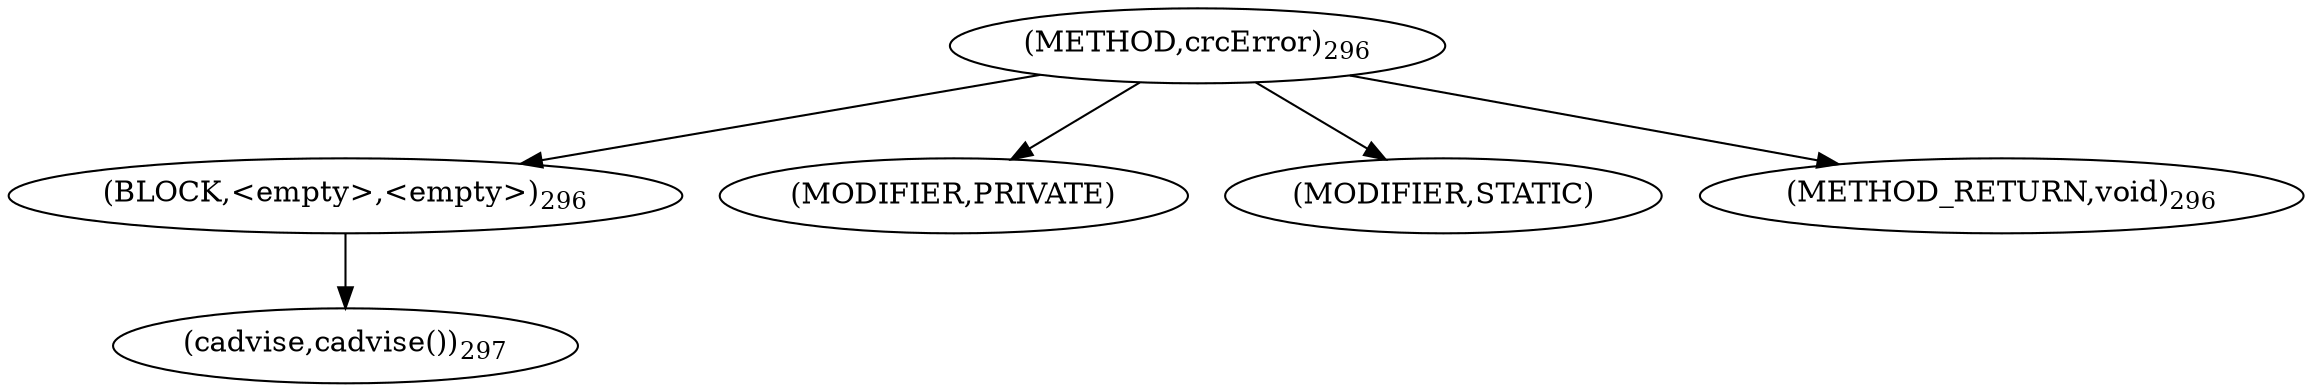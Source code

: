 digraph "crcError" {  
"735" [label = <(METHOD,crcError)<SUB>296</SUB>> ]
"736" [label = <(BLOCK,&lt;empty&gt;,&lt;empty&gt;)<SUB>296</SUB>> ]
"737" [label = <(cadvise,cadvise())<SUB>297</SUB>> ]
"738" [label = <(MODIFIER,PRIVATE)> ]
"739" [label = <(MODIFIER,STATIC)> ]
"740" [label = <(METHOD_RETURN,void)<SUB>296</SUB>> ]
  "735" -> "736" 
  "735" -> "738" 
  "735" -> "739" 
  "735" -> "740" 
  "736" -> "737" 
}
